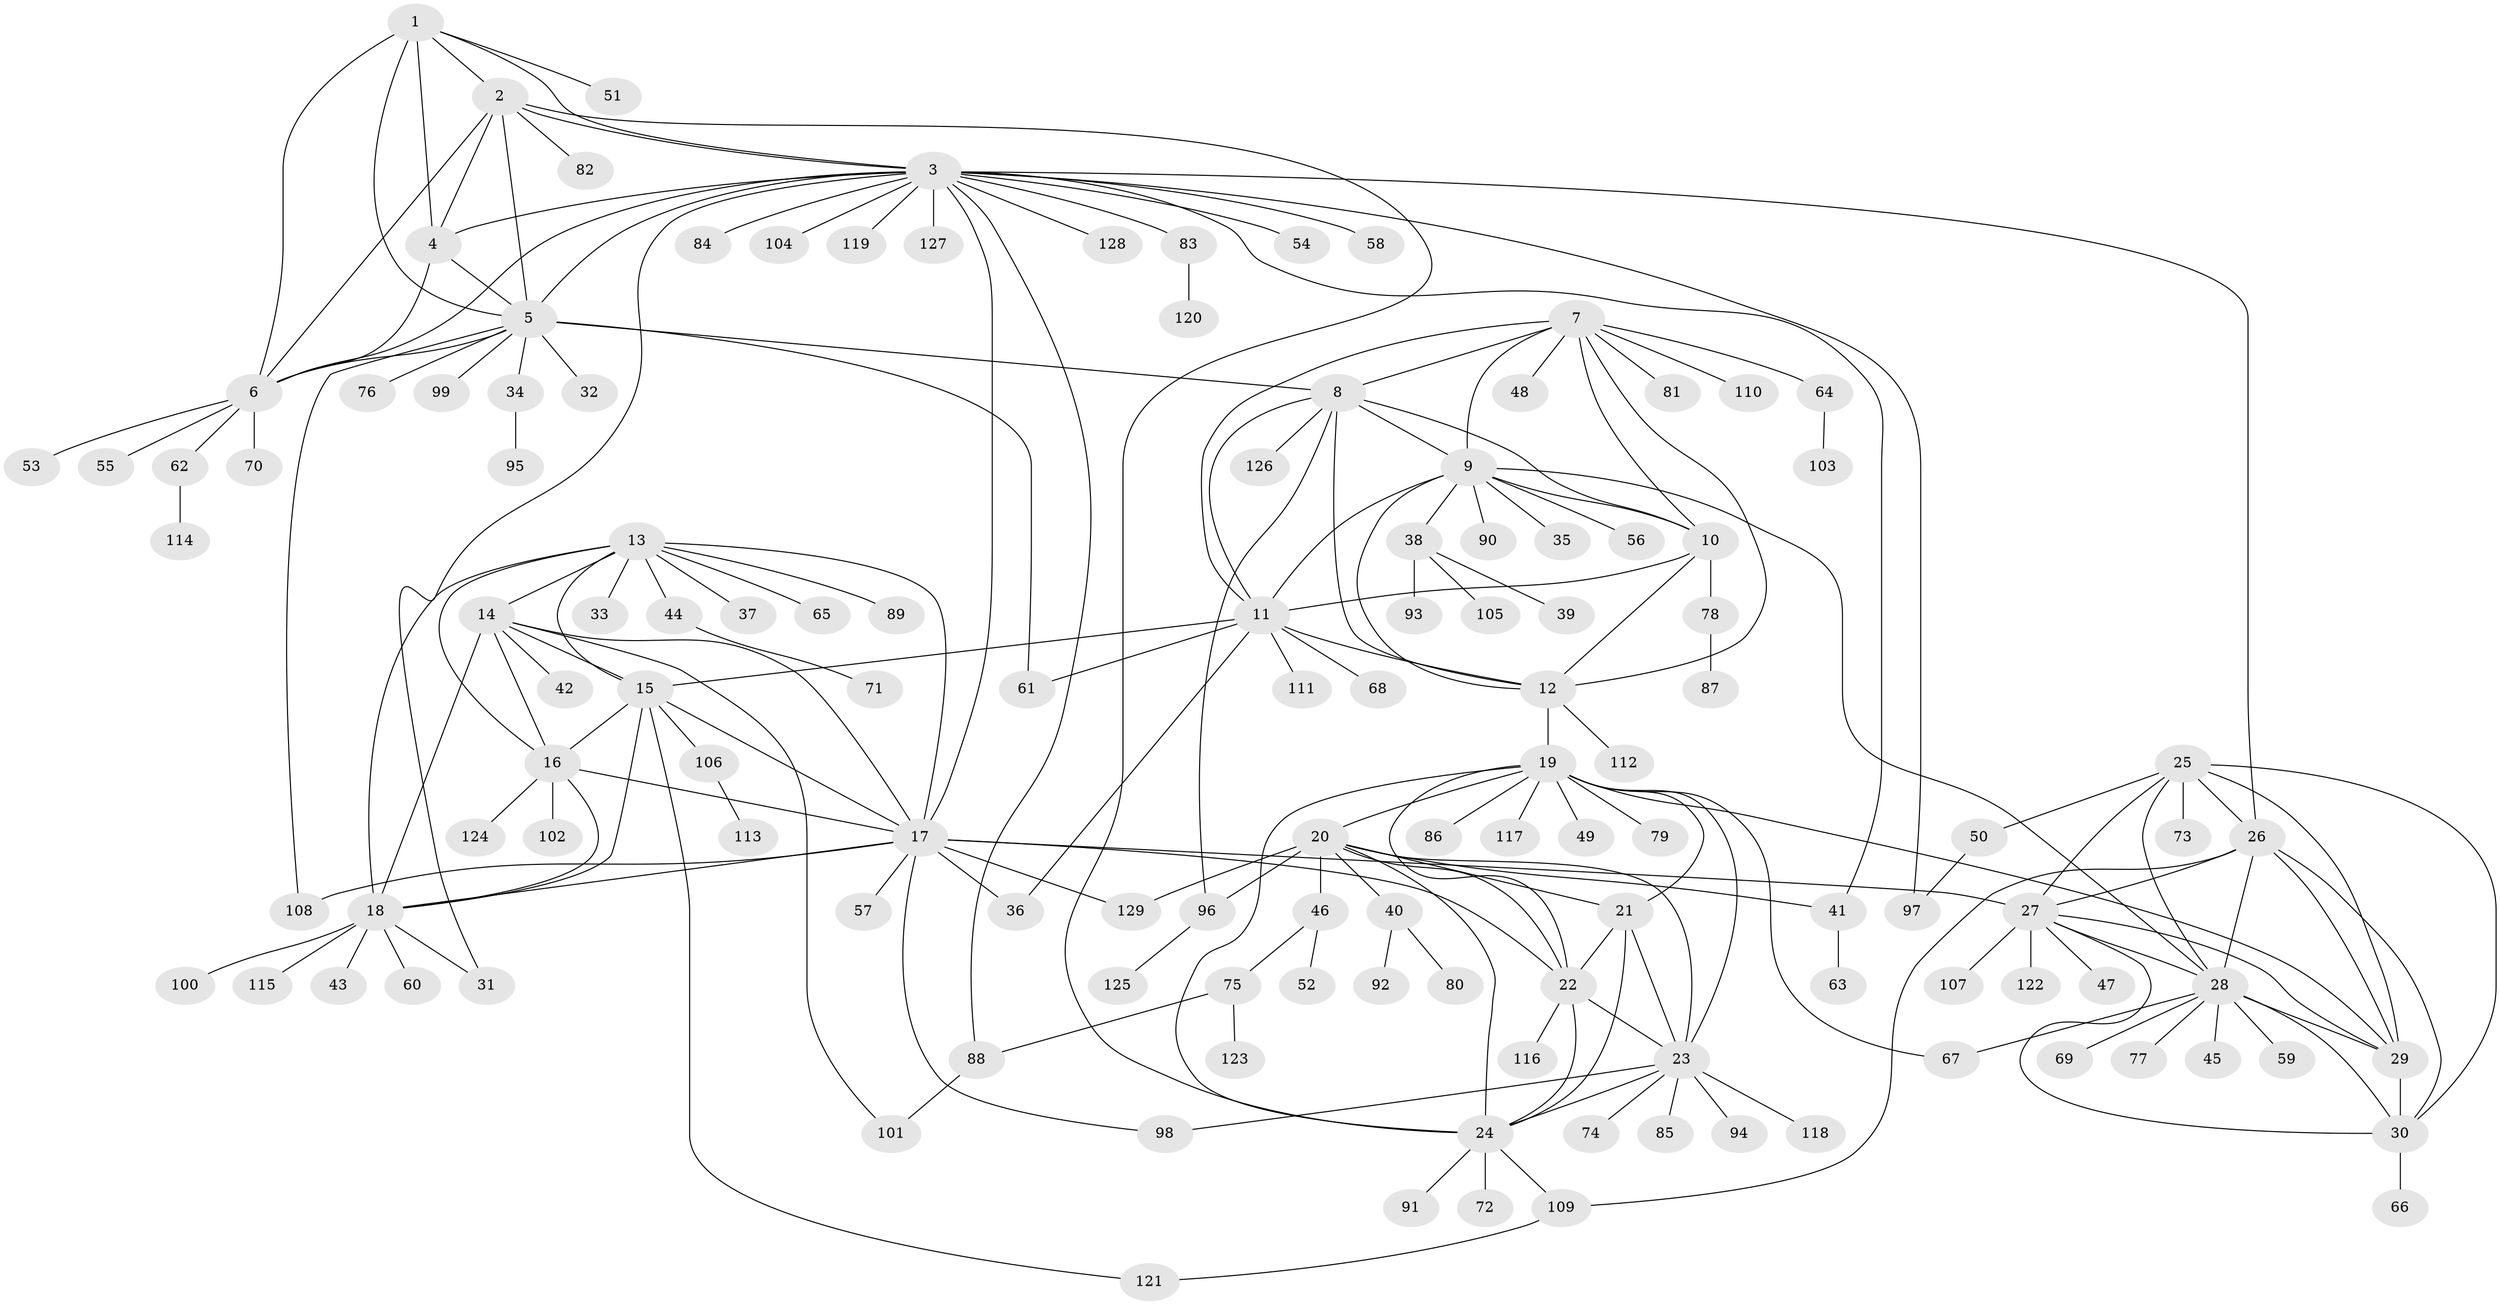 // Generated by graph-tools (version 1.1) at 2025/50/03/09/25 03:50:34]
// undirected, 129 vertices, 198 edges
graph export_dot {
graph [start="1"]
  node [color=gray90,style=filled];
  1;
  2;
  3;
  4;
  5;
  6;
  7;
  8;
  9;
  10;
  11;
  12;
  13;
  14;
  15;
  16;
  17;
  18;
  19;
  20;
  21;
  22;
  23;
  24;
  25;
  26;
  27;
  28;
  29;
  30;
  31;
  32;
  33;
  34;
  35;
  36;
  37;
  38;
  39;
  40;
  41;
  42;
  43;
  44;
  45;
  46;
  47;
  48;
  49;
  50;
  51;
  52;
  53;
  54;
  55;
  56;
  57;
  58;
  59;
  60;
  61;
  62;
  63;
  64;
  65;
  66;
  67;
  68;
  69;
  70;
  71;
  72;
  73;
  74;
  75;
  76;
  77;
  78;
  79;
  80;
  81;
  82;
  83;
  84;
  85;
  86;
  87;
  88;
  89;
  90;
  91;
  92;
  93;
  94;
  95;
  96;
  97;
  98;
  99;
  100;
  101;
  102;
  103;
  104;
  105;
  106;
  107;
  108;
  109;
  110;
  111;
  112;
  113;
  114;
  115;
  116;
  117;
  118;
  119;
  120;
  121;
  122;
  123;
  124;
  125;
  126;
  127;
  128;
  129;
  1 -- 2;
  1 -- 3;
  1 -- 4;
  1 -- 5;
  1 -- 6;
  1 -- 51;
  2 -- 3;
  2 -- 4;
  2 -- 5;
  2 -- 6;
  2 -- 24;
  2 -- 82;
  3 -- 4;
  3 -- 5;
  3 -- 6;
  3 -- 17;
  3 -- 26;
  3 -- 31;
  3 -- 41;
  3 -- 54;
  3 -- 58;
  3 -- 83;
  3 -- 84;
  3 -- 88;
  3 -- 97;
  3 -- 104;
  3 -- 119;
  3 -- 127;
  3 -- 128;
  4 -- 5;
  4 -- 6;
  5 -- 6;
  5 -- 8;
  5 -- 32;
  5 -- 34;
  5 -- 61;
  5 -- 76;
  5 -- 99;
  5 -- 108;
  6 -- 53;
  6 -- 55;
  6 -- 62;
  6 -- 70;
  7 -- 8;
  7 -- 9;
  7 -- 10;
  7 -- 11;
  7 -- 12;
  7 -- 48;
  7 -- 64;
  7 -- 81;
  7 -- 110;
  8 -- 9;
  8 -- 10;
  8 -- 11;
  8 -- 12;
  8 -- 96;
  8 -- 126;
  9 -- 10;
  9 -- 11;
  9 -- 12;
  9 -- 28;
  9 -- 35;
  9 -- 38;
  9 -- 56;
  9 -- 90;
  10 -- 11;
  10 -- 12;
  10 -- 78;
  11 -- 12;
  11 -- 15;
  11 -- 36;
  11 -- 61;
  11 -- 68;
  11 -- 111;
  12 -- 19;
  12 -- 112;
  13 -- 14;
  13 -- 15;
  13 -- 16;
  13 -- 17;
  13 -- 18;
  13 -- 33;
  13 -- 37;
  13 -- 44;
  13 -- 65;
  13 -- 89;
  14 -- 15;
  14 -- 16;
  14 -- 17;
  14 -- 18;
  14 -- 42;
  14 -- 101;
  15 -- 16;
  15 -- 17;
  15 -- 18;
  15 -- 106;
  15 -- 121;
  16 -- 17;
  16 -- 18;
  16 -- 102;
  16 -- 124;
  17 -- 18;
  17 -- 22;
  17 -- 27;
  17 -- 36;
  17 -- 57;
  17 -- 98;
  17 -- 108;
  17 -- 129;
  18 -- 31;
  18 -- 43;
  18 -- 60;
  18 -- 100;
  18 -- 115;
  19 -- 20;
  19 -- 21;
  19 -- 22;
  19 -- 23;
  19 -- 24;
  19 -- 29;
  19 -- 49;
  19 -- 67;
  19 -- 79;
  19 -- 86;
  19 -- 117;
  20 -- 21;
  20 -- 22;
  20 -- 23;
  20 -- 24;
  20 -- 40;
  20 -- 41;
  20 -- 46;
  20 -- 96;
  20 -- 129;
  21 -- 22;
  21 -- 23;
  21 -- 24;
  22 -- 23;
  22 -- 24;
  22 -- 116;
  23 -- 24;
  23 -- 74;
  23 -- 85;
  23 -- 94;
  23 -- 98;
  23 -- 118;
  24 -- 72;
  24 -- 91;
  24 -- 109;
  25 -- 26;
  25 -- 27;
  25 -- 28;
  25 -- 29;
  25 -- 30;
  25 -- 50;
  25 -- 73;
  26 -- 27;
  26 -- 28;
  26 -- 29;
  26 -- 30;
  26 -- 109;
  27 -- 28;
  27 -- 29;
  27 -- 30;
  27 -- 47;
  27 -- 107;
  27 -- 122;
  28 -- 29;
  28 -- 30;
  28 -- 45;
  28 -- 59;
  28 -- 67;
  28 -- 69;
  28 -- 77;
  29 -- 30;
  30 -- 66;
  34 -- 95;
  38 -- 39;
  38 -- 93;
  38 -- 105;
  40 -- 80;
  40 -- 92;
  41 -- 63;
  44 -- 71;
  46 -- 52;
  46 -- 75;
  50 -- 97;
  62 -- 114;
  64 -- 103;
  75 -- 88;
  75 -- 123;
  78 -- 87;
  83 -- 120;
  88 -- 101;
  96 -- 125;
  106 -- 113;
  109 -- 121;
}

